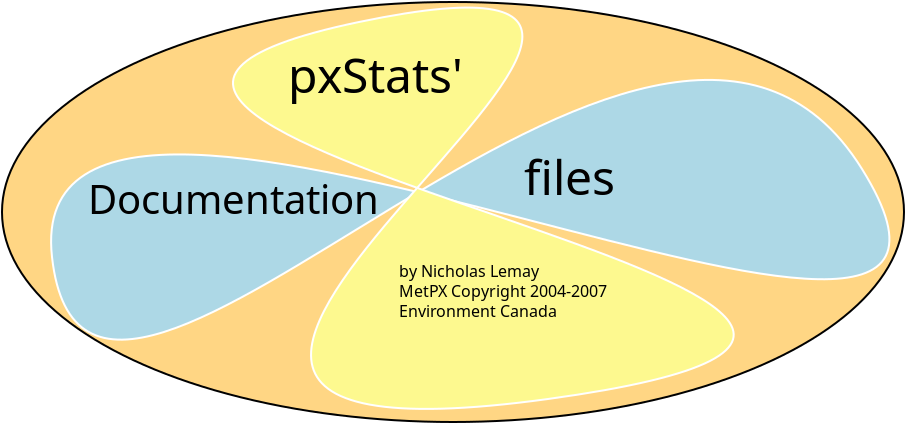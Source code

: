 <?xml version="1.0" encoding="UTF-8"?>
<dia:diagram xmlns:dia="http://www.lysator.liu.se/~alla/dia/">
  <dia:layer name="Background" visible="true">
    <dia:object type="Standard - Ellipse" version="0" id="O0">
      <dia:attribute name="obj_pos">
        <dia:point val="7.2,13.807"/>
      </dia:attribute>
      <dia:attribute name="obj_bb">
        <dia:rectangle val="7.15,13.757;52.35,34.857"/>
      </dia:attribute>
      <dia:attribute name="elem_corner">
        <dia:point val="7.2,13.807"/>
      </dia:attribute>
      <dia:attribute name="elem_width">
        <dia:real val="45.1"/>
      </dia:attribute>
      <dia:attribute name="elem_height">
        <dia:real val="21"/>
      </dia:attribute>
      <dia:attribute name="inner_color">
        <dia:color val="#ffd684"/>
      </dia:attribute>
    </dia:object>
    <dia:object type="Standard - Beziergon" version="0" id="O1">
      <dia:attribute name="obj_pos">
        <dia:point val="9.7,26.557"/>
      </dia:attribute>
      <dia:attribute name="obj_bb">
        <dia:rectangle val="9.605,17.652;51.622,30.74"/>
      </dia:attribute>
      <dia:attribute name="bez_points">
        <dia:point val="9.7,26.557"/>
        <dia:point val="11.5,42.657"/>
        <dia:point val="39.75,5.357"/>
        <dia:point val="50.2,22.157"/>
        <dia:point val="60.65,38.957"/>
        <dia:point val="7.9,10.457"/>
      </dia:attribute>
      <dia:attribute name="corner_types">
        <dia:enum val="141930664"/>
        <dia:enum val="0"/>
        <dia:enum val="0"/>
      </dia:attribute>
      <dia:attribute name="line_color">
        <dia:color val="#ffffff"/>
      </dia:attribute>
      <dia:attribute name="inner_color">
        <dia:color val="#add8e6"/>
      </dia:attribute>
      <dia:attribute name="show_background">
        <dia:boolean val="true"/>
      </dia:attribute>
    </dia:object>
    <dia:object type="Standard - Text" version="1" id="O2">
      <dia:attribute name="obj_pos">
        <dia:point val="11.5,24.407"/>
      </dia:attribute>
      <dia:attribute name="obj_bb">
        <dia:rectangle val="11.5,22.653;25.454,25.764"/>
      </dia:attribute>
      <dia:attribute name="text">
        <dia:composite type="text">
          <dia:attribute name="string">
            <dia:string>#Documentation#</dia:string>
          </dia:attribute>
          <dia:attribute name="font">
            <dia:font family="sans" style="0" name="Helvetica"/>
          </dia:attribute>
          <dia:attribute name="height">
            <dia:real val="2.5"/>
          </dia:attribute>
          <dia:attribute name="pos">
            <dia:point val="11.5,24.407"/>
          </dia:attribute>
          <dia:attribute name="color">
            <dia:color val="#000000"/>
          </dia:attribute>
          <dia:attribute name="alignment">
            <dia:enum val="0"/>
          </dia:attribute>
        </dia:composite>
      </dia:attribute>
      <dia:attribute name="valign">
        <dia:enum val="3"/>
      </dia:attribute>
    </dia:object>
    <dia:object type="Standard - Text" version="1" id="O3">
      <dia:attribute name="obj_pos">
        <dia:point val="30.9,23.457"/>
      </dia:attribute>
      <dia:attribute name="obj_bb">
        <dia:rectangle val="30.9,21.342;38.215,25.087"/>
      </dia:attribute>
      <dia:attribute name="text">
        <dia:composite type="text">
          <dia:attribute name="string">
            <dia:string>#    files#</dia:string>
          </dia:attribute>
          <dia:attribute name="font">
            <dia:font family="sans" style="0" name="Helvetica"/>
          </dia:attribute>
          <dia:attribute name="height">
            <dia:real val="3"/>
          </dia:attribute>
          <dia:attribute name="pos">
            <dia:point val="30.9,23.457"/>
          </dia:attribute>
          <dia:attribute name="color">
            <dia:color val="#000000"/>
          </dia:attribute>
          <dia:attribute name="alignment">
            <dia:enum val="0"/>
          </dia:attribute>
        </dia:composite>
      </dia:attribute>
      <dia:attribute name="valign">
        <dia:enum val="3"/>
      </dia:attribute>
    </dia:object>
    <dia:object type="Standard - Beziergon" version="0" id="O4">
      <dia:attribute name="obj_pos">
        <dia:point val="25.05,14.807"/>
      </dia:attribute>
      <dia:attribute name="obj_bb">
        <dia:rectangle val="18.7,14.037;43.835,34.203"/>
      </dia:attribute>
      <dia:attribute name="bez_points">
        <dia:point val="25.05,14.807"/>
        <dia:point val="-1.8,20.407"/>
        <dia:point val="67.95,29.057"/>
        <dia:point val="34.5,33.657"/>
        <dia:point val="1.05,38.257"/>
        <dia:point val="51.9,9.207"/>
      </dia:attribute>
      <dia:attribute name="corner_types">
        <dia:enum val="142567296"/>
        <dia:enum val="0"/>
        <dia:enum val="0"/>
      </dia:attribute>
      <dia:attribute name="line_color">
        <dia:color val="#ffffff"/>
      </dia:attribute>
      <dia:attribute name="inner_color">
        <dia:color val="#fdf98f"/>
      </dia:attribute>
      <dia:attribute name="show_background">
        <dia:boolean val="true"/>
      </dia:attribute>
    </dia:object>
    <dia:object type="Standard - Text" version="1" id="O5">
      <dia:attribute name="obj_pos">
        <dia:point val="21.5,18.357"/>
      </dia:attribute>
      <dia:attribute name="obj_bb">
        <dia:rectangle val="21.5,16.307;30.4,19.857"/>
      </dia:attribute>
      <dia:attribute name="text">
        <dia:composite type="text">
          <dia:attribute name="string">
            <dia:string>#pxStats'#</dia:string>
          </dia:attribute>
          <dia:attribute name="font">
            <dia:font family="sans" style="0" name="Helvetica"/>
          </dia:attribute>
          <dia:attribute name="height">
            <dia:real val="3"/>
          </dia:attribute>
          <dia:attribute name="pos">
            <dia:point val="21.5,18.357"/>
          </dia:attribute>
          <dia:attribute name="color">
            <dia:color val="#000000"/>
          </dia:attribute>
          <dia:attribute name="alignment">
            <dia:enum val="0"/>
          </dia:attribute>
        </dia:composite>
      </dia:attribute>
      <dia:attribute name="valign">
        <dia:enum val="3"/>
      </dia:attribute>
    </dia:object>
    <dia:object type="Standard - Text" version="1" id="O6">
      <dia:attribute name="obj_pos">
        <dia:point val="27.05,26.457"/>
      </dia:attribute>
      <dia:attribute name="obj_bb">
        <dia:rectangle val="27.05,26.057;37.6,33.557"/>
      </dia:attribute>
      <dia:attribute name="text">
        <dia:composite type="text">
          <dia:attribute name="string">
            <dia:string>#&#13;by Nicholas Lemay
&#13;MetPX Copyright 2004-2007&#13;
&#13;Environment Canada  &#13; &#13;&#13;



#</dia:string>
          </dia:attribute>
          <dia:attribute name="font">
            <dia:font family="sans" style="0" name="Helvetica"/>
          </dia:attribute>
          <dia:attribute name="height">
            <dia:real val="1"/>
          </dia:attribute>
          <dia:attribute name="pos">
            <dia:point val="27.05,26.457"/>
          </dia:attribute>
          <dia:attribute name="color">
            <dia:color val="#000000"/>
          </dia:attribute>
          <dia:attribute name="alignment">
            <dia:enum val="0"/>
          </dia:attribute>
        </dia:composite>
      </dia:attribute>
      <dia:attribute name="valign">
        <dia:enum val="3"/>
      </dia:attribute>
    </dia:object>
    <dia:object type="Standard - Text" version="1" id="O7">
      <dia:attribute name="obj_pos">
        <dia:point val="12.8,24.15"/>
      </dia:attribute>
      <dia:attribute name="obj_bb">
        <dia:rectangle val="12.8,23.6;12.8,24.55"/>
      </dia:attribute>
      <dia:attribute name="text">
        <dia:composite type="text">
          <dia:attribute name="string">
            <dia:string>##</dia:string>
          </dia:attribute>
          <dia:attribute name="font">
            <dia:font family="sans" style="0" name="Helvetica"/>
          </dia:attribute>
          <dia:attribute name="height">
            <dia:real val="0.8"/>
          </dia:attribute>
          <dia:attribute name="pos">
            <dia:point val="12.8,24.15"/>
          </dia:attribute>
          <dia:attribute name="color">
            <dia:color val="#000000"/>
          </dia:attribute>
          <dia:attribute name="alignment">
            <dia:enum val="0"/>
          </dia:attribute>
        </dia:composite>
      </dia:attribute>
      <dia:attribute name="valign">
        <dia:enum val="3"/>
      </dia:attribute>
    </dia:object>
  </dia:layer>
</dia:diagram>
